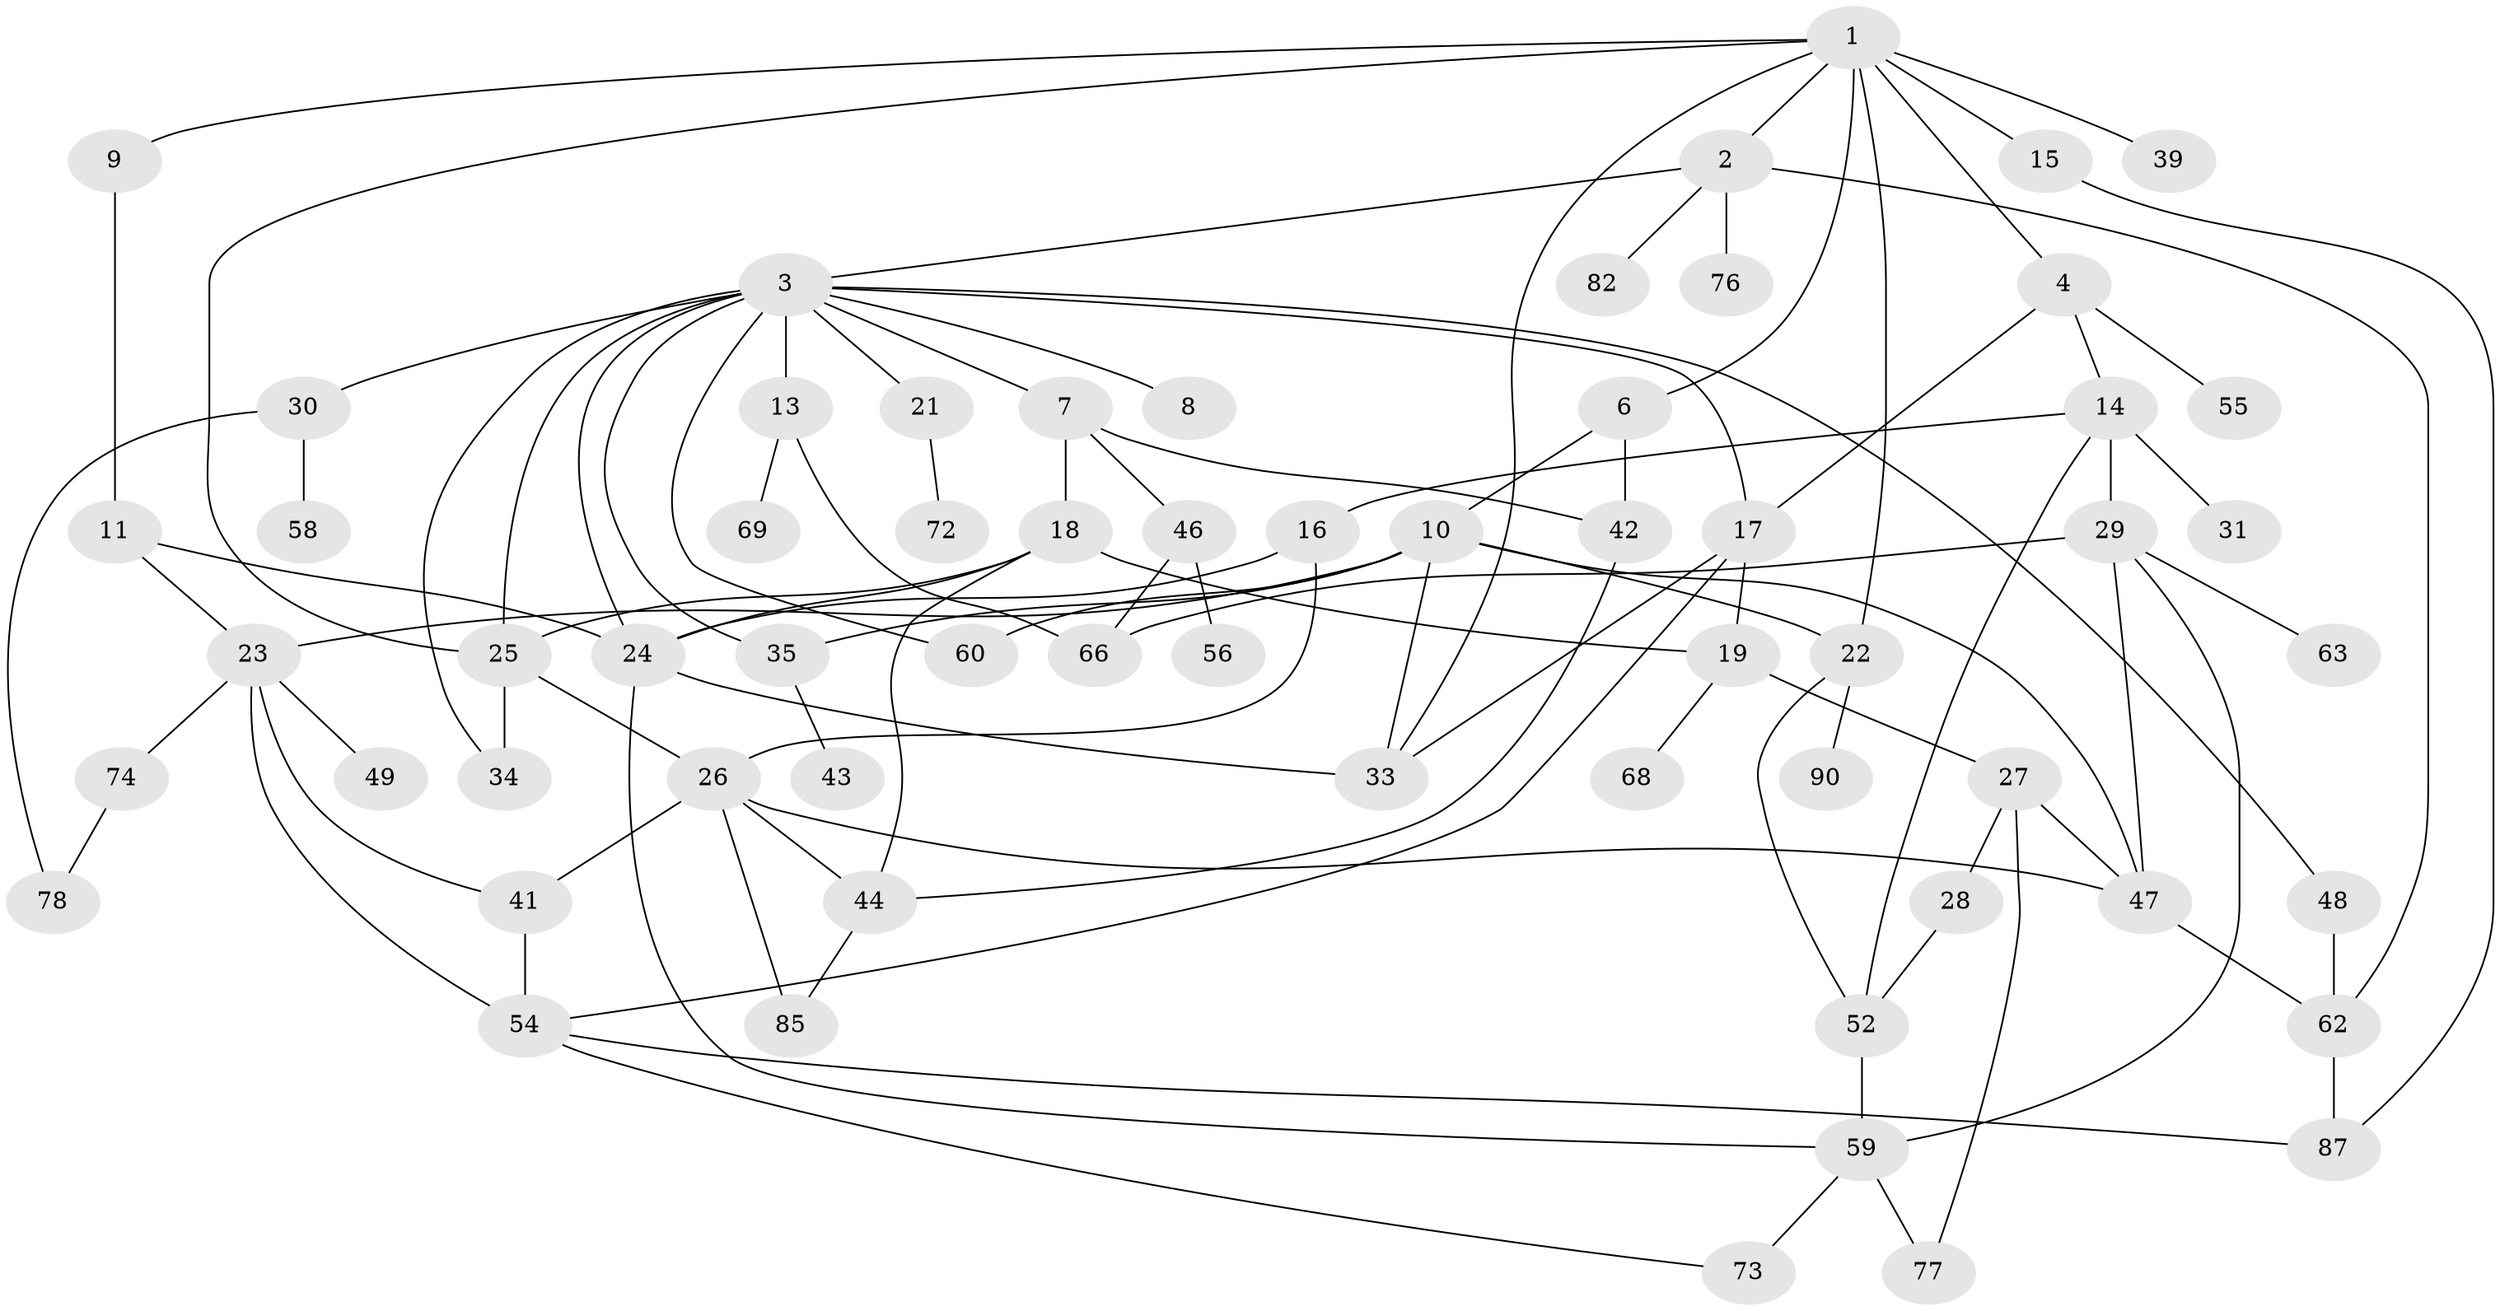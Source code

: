 // original degree distribution, {9: 0.010638297872340425, 5: 0.10638297872340426, 6: 0.02127659574468085, 10: 0.010638297872340425, 3: 0.2872340425531915, 4: 0.10638297872340426, 1: 0.2127659574468085, 2: 0.24468085106382978}
// Generated by graph-tools (version 1.1) at 2025/10/02/27/25 16:10:51]
// undirected, 62 vertices, 100 edges
graph export_dot {
graph [start="1"]
  node [color=gray90,style=filled];
  1 [super="+12"];
  2 [super="+53"];
  3 [super="+5"];
  4 [super="+51"];
  6 [super="+38"];
  7;
  8;
  9;
  10 [super="+57"];
  11;
  13 [super="+89"];
  14 [super="+79"];
  15 [super="+70"];
  16;
  17;
  18 [super="+20"];
  19 [super="+36"];
  21 [super="+40"];
  22;
  23 [super="+84"];
  24 [super="+32"];
  25 [super="+37"];
  26 [super="+83"];
  27;
  28 [super="+64"];
  29 [super="+45"];
  30;
  31;
  33 [super="+65"];
  34 [super="+67"];
  35 [super="+80"];
  39 [super="+61"];
  41;
  42;
  43;
  44 [super="+94"];
  46 [super="+50"];
  47 [super="+88"];
  48;
  49;
  52 [super="+92"];
  54 [super="+86"];
  55;
  56;
  58;
  59 [super="+71"];
  60;
  62 [super="+93"];
  63;
  66 [super="+81"];
  68;
  69;
  72;
  73 [super="+91"];
  74 [super="+75"];
  76;
  77;
  78;
  82;
  85;
  87;
  90;
  1 -- 2;
  1 -- 4;
  1 -- 6;
  1 -- 9;
  1 -- 22;
  1 -- 33;
  1 -- 25;
  1 -- 15 [weight=2];
  1 -- 39;
  2 -- 3;
  2 -- 76;
  2 -- 82;
  2 -- 62;
  3 -- 13 [weight=2];
  3 -- 21;
  3 -- 48;
  3 -- 34;
  3 -- 35;
  3 -- 7;
  3 -- 8;
  3 -- 17;
  3 -- 24;
  3 -- 60;
  3 -- 30;
  3 -- 25;
  4 -- 14;
  4 -- 55;
  4 -- 17;
  6 -- 10;
  6 -- 42;
  7 -- 18;
  7 -- 42;
  7 -- 46;
  9 -- 11;
  10 -- 23;
  10 -- 35;
  10 -- 60;
  10 -- 22;
  10 -- 47;
  10 -- 33;
  11 -- 23;
  11 -- 24;
  13 -- 69;
  13 -- 66;
  14 -- 16;
  14 -- 29;
  14 -- 31;
  14 -- 52;
  15 -- 87;
  16 -- 24;
  16 -- 26;
  17 -- 19;
  17 -- 54;
  17 -- 33;
  18 -- 25;
  18 -- 44;
  18 -- 19;
  18 -- 24;
  19 -- 27;
  19 -- 68;
  21 -- 72;
  22 -- 90;
  22 -- 52;
  23 -- 41;
  23 -- 49;
  23 -- 74;
  23 -- 54;
  24 -- 59;
  24 -- 33;
  25 -- 26;
  25 -- 34;
  26 -- 85;
  26 -- 44;
  26 -- 47;
  26 -- 41;
  27 -- 28;
  27 -- 47;
  27 -- 77;
  28 -- 52;
  29 -- 66;
  29 -- 63;
  29 -- 47;
  29 -- 59;
  30 -- 58;
  30 -- 78;
  35 -- 43;
  41 -- 54;
  42 -- 44;
  44 -- 85;
  46 -- 56;
  46 -- 66;
  47 -- 62;
  48 -- 62;
  52 -- 59;
  54 -- 73;
  54 -- 87;
  59 -- 77;
  59 -- 73;
  62 -- 87;
  74 -- 78;
}
